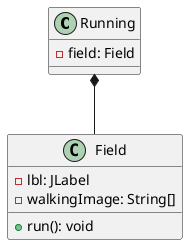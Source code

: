 @startuml
class Running {
    -field: Field
}

class Field {
    -lbl: JLabel
    -walkingImage: String[]

    +run(): void
}

Running *-- Field
@enduml